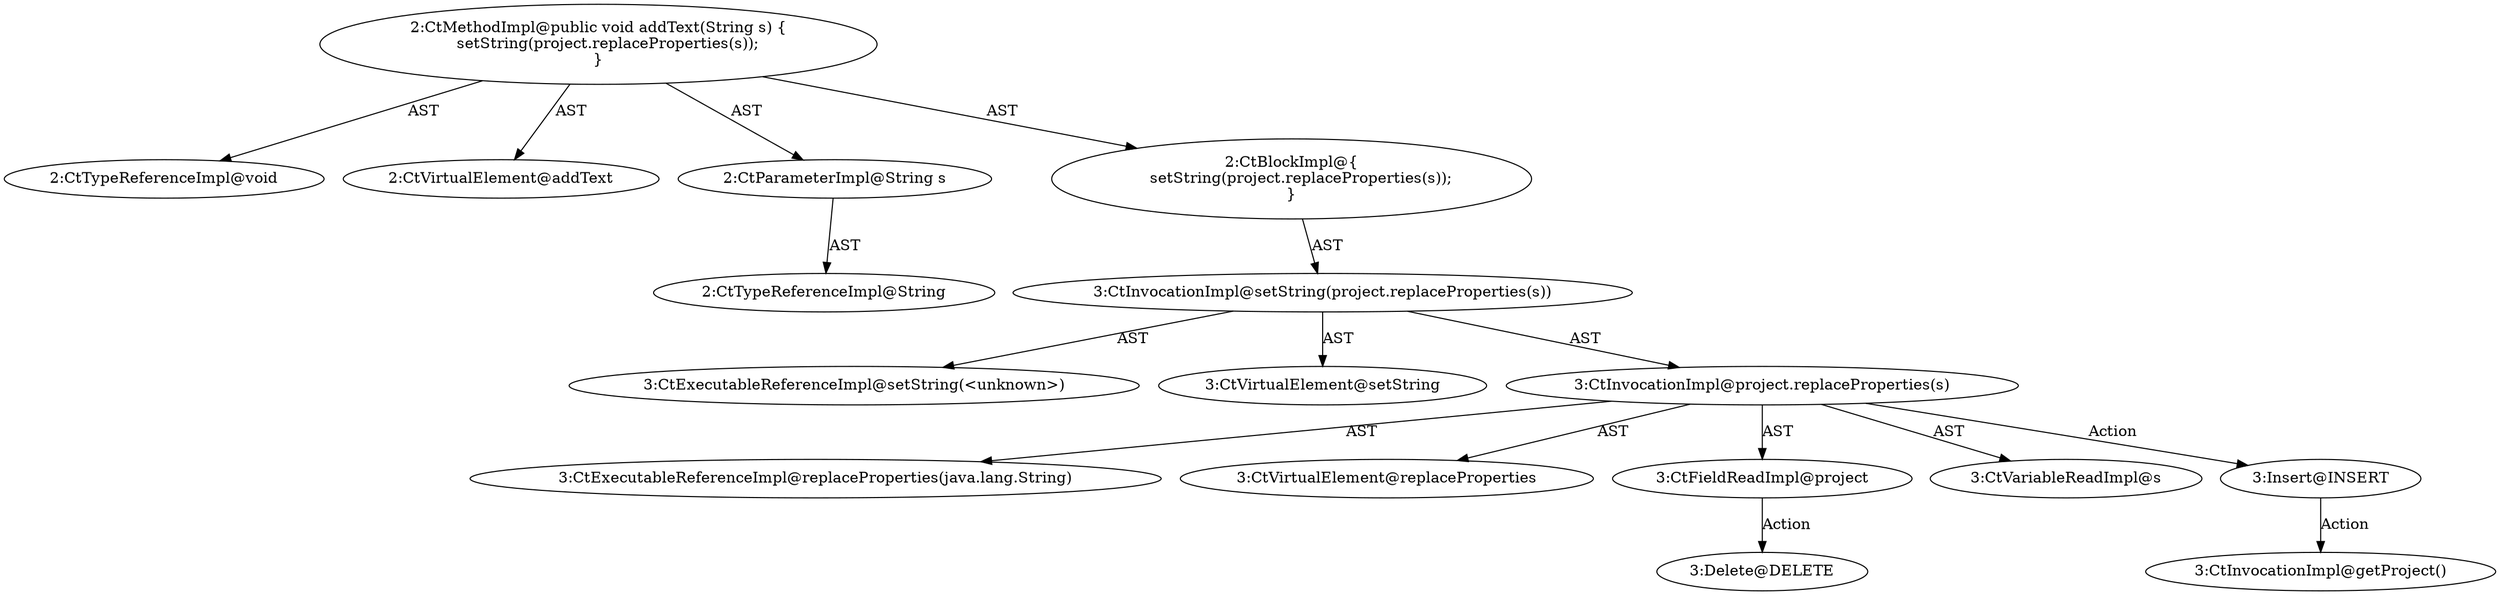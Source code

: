 digraph "addText#?,String" {
0 [label="2:CtTypeReferenceImpl@void" shape=ellipse]
1 [label="2:CtVirtualElement@addText" shape=ellipse]
2 [label="2:CtParameterImpl@String s" shape=ellipse]
3 [label="2:CtTypeReferenceImpl@String" shape=ellipse]
4 [label="3:CtExecutableReferenceImpl@setString(<unknown>)" shape=ellipse]
5 [label="3:CtVirtualElement@setString" shape=ellipse]
6 [label="3:CtExecutableReferenceImpl@replaceProperties(java.lang.String)" shape=ellipse]
7 [label="3:CtVirtualElement@replaceProperties" shape=ellipse]
8 [label="3:CtFieldReadImpl@project" shape=ellipse]
9 [label="3:CtVariableReadImpl@s" shape=ellipse]
10 [label="3:CtInvocationImpl@project.replaceProperties(s)" shape=ellipse]
11 [label="3:CtInvocationImpl@setString(project.replaceProperties(s))" shape=ellipse]
12 [label="2:CtBlockImpl@\{
    setString(project.replaceProperties(s));
\}" shape=ellipse]
13 [label="2:CtMethodImpl@public void addText(String s) \{
    setString(project.replaceProperties(s));
\}" shape=ellipse]
14 [label="3:Delete@DELETE" shape=ellipse]
15 [label="3:Insert@INSERT" shape=ellipse]
16 [label="3:CtInvocationImpl@getProject()" shape=ellipse]
2 -> 3 [label="AST"];
8 -> 14 [label="Action"];
10 -> 7 [label="AST"];
10 -> 8 [label="AST"];
10 -> 6 [label="AST"];
10 -> 9 [label="AST"];
10 -> 15 [label="Action"];
11 -> 5 [label="AST"];
11 -> 4 [label="AST"];
11 -> 10 [label="AST"];
12 -> 11 [label="AST"];
13 -> 1 [label="AST"];
13 -> 0 [label="AST"];
13 -> 2 [label="AST"];
13 -> 12 [label="AST"];
15 -> 16 [label="Action"];
}